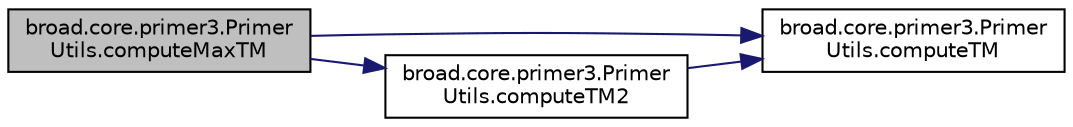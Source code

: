 digraph "broad.core.primer3.PrimerUtils.computeMaxTM"
{
  edge [fontname="Helvetica",fontsize="10",labelfontname="Helvetica",labelfontsize="10"];
  node [fontname="Helvetica",fontsize="10",shape=record];
  rankdir="LR";
  Node1 [label="broad.core.primer3.Primer\lUtils.computeMaxTM",height=0.2,width=0.4,color="black", fillcolor="grey75", style="filled" fontcolor="black"];
  Node1 -> Node2 [color="midnightblue",fontsize="10",style="solid",fontname="Helvetica"];
  Node2 [label="broad.core.primer3.Primer\lUtils.computeTM",height=0.2,width=0.4,color="black", fillcolor="white", style="filled",URL="$classbroad_1_1core_1_1primer3_1_1_primer_utils.html#a425177255bddf89ea4e26fc81c5e2f11"];
  Node1 -> Node3 [color="midnightblue",fontsize="10",style="solid",fontname="Helvetica"];
  Node3 [label="broad.core.primer3.Primer\lUtils.computeTM2",height=0.2,width=0.4,color="black", fillcolor="white", style="filled",URL="$classbroad_1_1core_1_1primer3_1_1_primer_utils.html#a47dd17b7c6c2a0a2d7a7e64c10a31807"];
  Node3 -> Node2 [color="midnightblue",fontsize="10",style="solid",fontname="Helvetica"];
}
